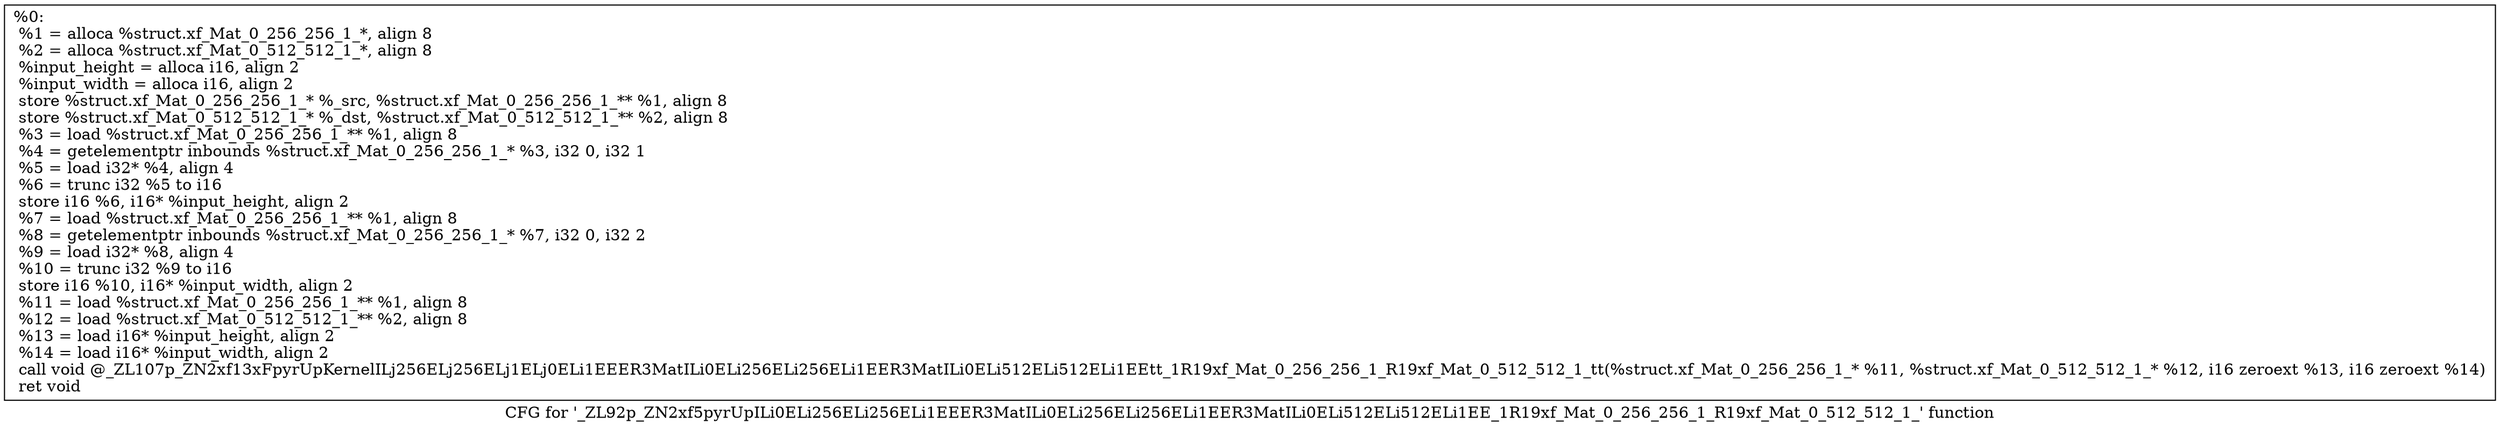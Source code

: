 digraph "CFG for '_ZL92p_ZN2xf5pyrUpILi0ELi256ELi256ELi1EEER3MatILi0ELi256ELi256ELi1EER3MatILi0ELi512ELi512ELi1EE_1R19xf_Mat_0_256_256_1_R19xf_Mat_0_512_512_1_' function" {
	label="CFG for '_ZL92p_ZN2xf5pyrUpILi0ELi256ELi256ELi1EEER3MatILi0ELi256ELi256ELi1EER3MatILi0ELi512ELi512ELi1EE_1R19xf_Mat_0_256_256_1_R19xf_Mat_0_512_512_1_' function";

	Node0x2fdc360 [shape=record,label="{%0:\l  %1 = alloca %struct.xf_Mat_0_256_256_1_*, align 8\l  %2 = alloca %struct.xf_Mat_0_512_512_1_*, align 8\l  %input_height = alloca i16, align 2\l  %input_width = alloca i16, align 2\l  store %struct.xf_Mat_0_256_256_1_* %_src, %struct.xf_Mat_0_256_256_1_** %1, align 8\l  store %struct.xf_Mat_0_512_512_1_* %_dst, %struct.xf_Mat_0_512_512_1_** %2, align 8\l  %3 = load %struct.xf_Mat_0_256_256_1_** %1, align 8\l  %4 = getelementptr inbounds %struct.xf_Mat_0_256_256_1_* %3, i32 0, i32 1\l  %5 = load i32* %4, align 4\l  %6 = trunc i32 %5 to i16\l  store i16 %6, i16* %input_height, align 2\l  %7 = load %struct.xf_Mat_0_256_256_1_** %1, align 8\l  %8 = getelementptr inbounds %struct.xf_Mat_0_256_256_1_* %7, i32 0, i32 2\l  %9 = load i32* %8, align 4\l  %10 = trunc i32 %9 to i16\l  store i16 %10, i16* %input_width, align 2\l  %11 = load %struct.xf_Mat_0_256_256_1_** %1, align 8\l  %12 = load %struct.xf_Mat_0_512_512_1_** %2, align 8\l  %13 = load i16* %input_height, align 2\l  %14 = load i16* %input_width, align 2\l  call void @_ZL107p_ZN2xf13xFpyrUpKernelILj256ELj256ELj1ELj0ELi1EEER3MatILi0ELi256ELi256ELi1EER3MatILi0ELi512ELi512ELi1EEtt_1R19xf_Mat_0_256_256_1_R19xf_Mat_0_512_512_1_tt(%struct.xf_Mat_0_256_256_1_* %11, %struct.xf_Mat_0_512_512_1_* %12, i16 zeroext %13, i16 zeroext %14)\l  ret void\l}"];
}
